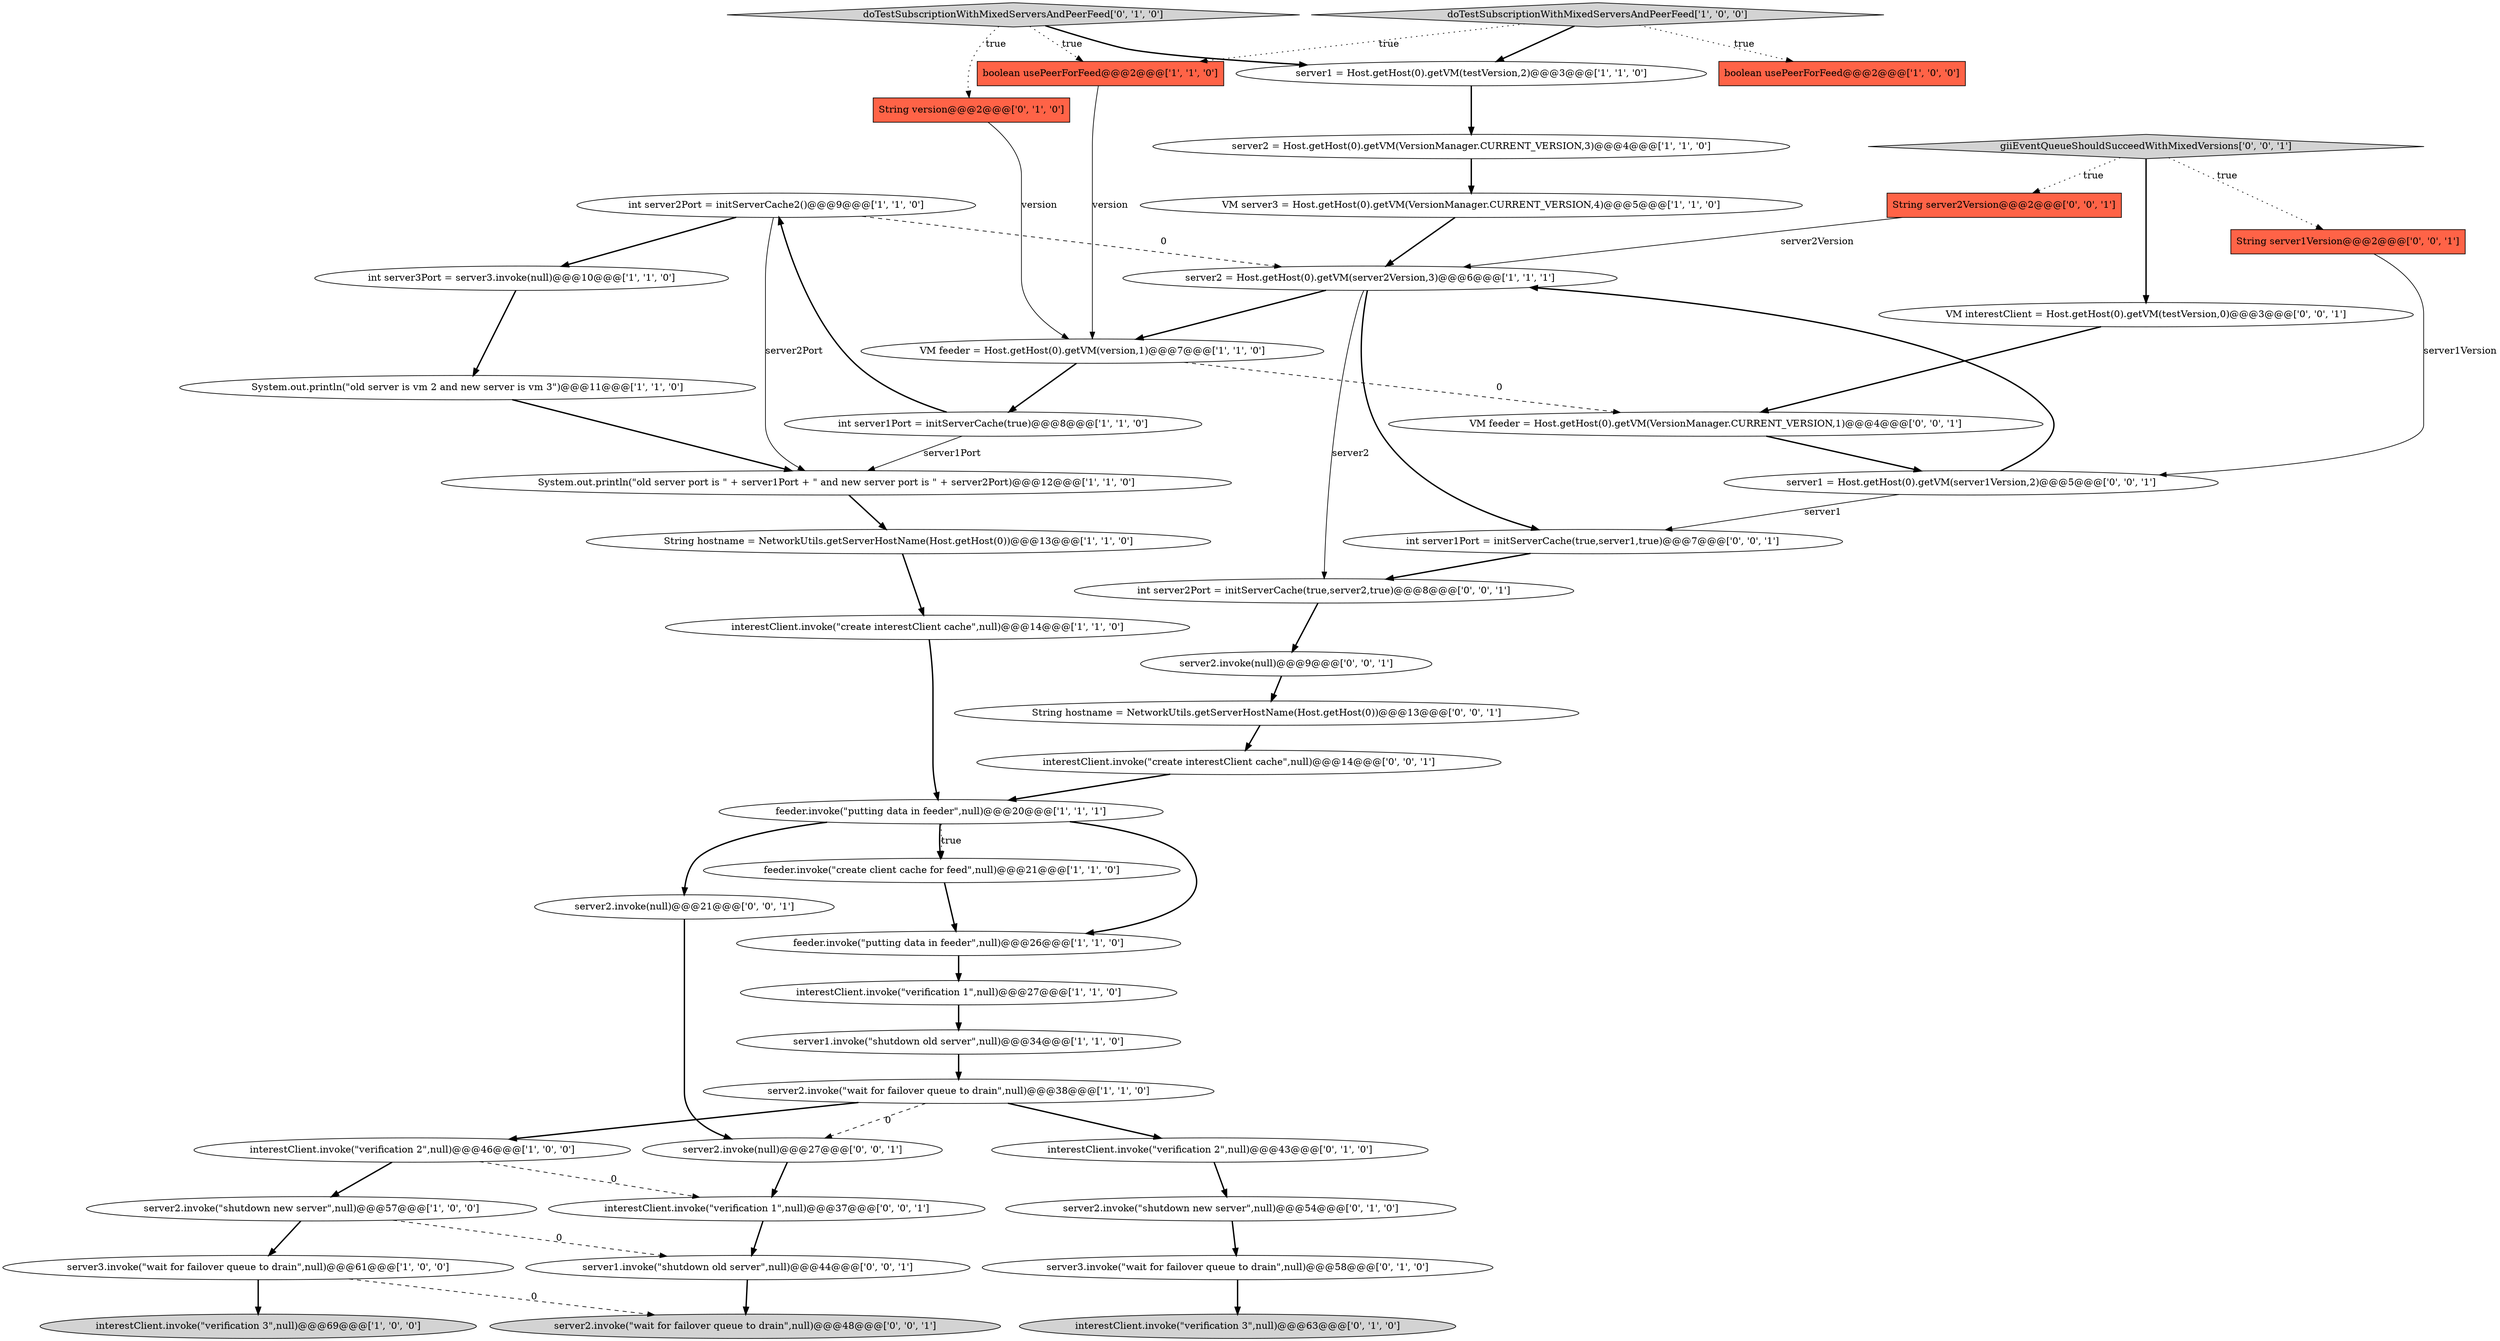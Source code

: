 digraph {
37 [style = filled, label = "int server1Port = initServerCache(true,server1,true)@@@7@@@['0', '0', '1']", fillcolor = white, shape = ellipse image = "AAA0AAABBB3BBB"];
12 [style = filled, label = "int server2Port = initServerCache2()@@@9@@@['1', '1', '0']", fillcolor = white, shape = ellipse image = "AAA0AAABBB1BBB"];
19 [style = filled, label = "interestClient.invoke(\"verification 1\",null)@@@27@@@['1', '1', '0']", fillcolor = white, shape = ellipse image = "AAA0AAABBB1BBB"];
26 [style = filled, label = "server3.invoke(\"wait for failover queue to drain\",null)@@@58@@@['0', '1', '0']", fillcolor = white, shape = ellipse image = "AAA0AAABBB2BBB"];
28 [style = filled, label = "server2.invoke(\"shutdown new server\",null)@@@54@@@['0', '1', '0']", fillcolor = white, shape = ellipse image = "AAA0AAABBB2BBB"];
45 [style = filled, label = "giiEventQueueShouldSucceedWithMixedVersions['0', '0', '1']", fillcolor = lightgray, shape = diamond image = "AAA0AAABBB3BBB"];
25 [style = filled, label = "interestClient.invoke(\"verification 2\",null)@@@43@@@['0', '1', '0']", fillcolor = white, shape = ellipse image = "AAA0AAABBB2BBB"];
14 [style = filled, label = "interestClient.invoke(\"create interestClient cache\",null)@@@14@@@['1', '1', '0']", fillcolor = white, shape = ellipse image = "AAA0AAABBB1BBB"];
2 [style = filled, label = "server2.invoke(\"wait for failover queue to drain\",null)@@@38@@@['1', '1', '0']", fillcolor = white, shape = ellipse image = "AAA0AAABBB1BBB"];
0 [style = filled, label = "System.out.println(\"old server is vm 2 and new server is vm 3\")@@@11@@@['1', '1', '0']", fillcolor = white, shape = ellipse image = "AAA0AAABBB1BBB"];
6 [style = filled, label = "feeder.invoke(\"putting data in feeder\",null)@@@26@@@['1', '1', '0']", fillcolor = white, shape = ellipse image = "AAA0AAABBB1BBB"];
22 [style = filled, label = "feeder.invoke(\"create client cache for feed\",null)@@@21@@@['1', '1', '0']", fillcolor = white, shape = ellipse image = "AAA0AAABBB1BBB"];
30 [style = filled, label = "doTestSubscriptionWithMixedServersAndPeerFeed['0', '1', '0']", fillcolor = lightgray, shape = diamond image = "AAA0AAABBB2BBB"];
11 [style = filled, label = "server1.invoke(\"shutdown old server\",null)@@@34@@@['1', '1', '0']", fillcolor = white, shape = ellipse image = "AAA0AAABBB1BBB"];
43 [style = filled, label = "String server1Version@@@2@@@['0', '0', '1']", fillcolor = tomato, shape = box image = "AAA0AAABBB3BBB"];
24 [style = filled, label = "server3.invoke(\"wait for failover queue to drain\",null)@@@61@@@['1', '0', '0']", fillcolor = white, shape = ellipse image = "AAA0AAABBB1BBB"];
44 [style = filled, label = "server2.invoke(null)@@@21@@@['0', '0', '1']", fillcolor = white, shape = ellipse image = "AAA0AAABBB3BBB"];
5 [style = filled, label = "int server1Port = initServerCache(true)@@@8@@@['1', '1', '0']", fillcolor = white, shape = ellipse image = "AAA0AAABBB1BBB"];
4 [style = filled, label = "VM feeder = Host.getHost(0).getVM(version,1)@@@7@@@['1', '1', '0']", fillcolor = white, shape = ellipse image = "AAA0AAABBB1BBB"];
3 [style = filled, label = "VM server3 = Host.getHost(0).getVM(VersionManager.CURRENT_VERSION,4)@@@5@@@['1', '1', '0']", fillcolor = white, shape = ellipse image = "AAA0AAABBB1BBB"];
27 [style = filled, label = "String version@@@2@@@['0', '1', '0']", fillcolor = tomato, shape = box image = "AAA0AAABBB2BBB"];
32 [style = filled, label = "int server2Port = initServerCache(true,server2,true)@@@8@@@['0', '0', '1']", fillcolor = white, shape = ellipse image = "AAA0AAABBB3BBB"];
16 [style = filled, label = "boolean usePeerForFeed@@@2@@@['1', '0', '0']", fillcolor = tomato, shape = box image = "AAA0AAABBB1BBB"];
34 [style = filled, label = "interestClient.invoke(\"create interestClient cache\",null)@@@14@@@['0', '0', '1']", fillcolor = white, shape = ellipse image = "AAA0AAABBB3BBB"];
10 [style = filled, label = "doTestSubscriptionWithMixedServersAndPeerFeed['1', '0', '0']", fillcolor = lightgray, shape = diamond image = "AAA0AAABBB1BBB"];
20 [style = filled, label = "server2 = Host.getHost(0).getVM(server2Version,3)@@@6@@@['1', '1', '1']", fillcolor = white, shape = ellipse image = "AAA0AAABBB1BBB"];
41 [style = filled, label = "interestClient.invoke(\"verification 1\",null)@@@37@@@['0', '0', '1']", fillcolor = white, shape = ellipse image = "AAA0AAABBB3BBB"];
38 [style = filled, label = "server2.invoke(null)@@@9@@@['0', '0', '1']", fillcolor = white, shape = ellipse image = "AAA0AAABBB3BBB"];
8 [style = filled, label = "server1 = Host.getHost(0).getVM(testVersion,2)@@@3@@@['1', '1', '0']", fillcolor = white, shape = ellipse image = "AAA0AAABBB1BBB"];
21 [style = filled, label = "int server3Port = server3.invoke(null)@@@10@@@['1', '1', '0']", fillcolor = white, shape = ellipse image = "AAA0AAABBB1BBB"];
36 [style = filled, label = "server2.invoke(\"wait for failover queue to drain\",null)@@@48@@@['0', '0', '1']", fillcolor = lightgray, shape = ellipse image = "AAA0AAABBB3BBB"];
35 [style = filled, label = "String hostname = NetworkUtils.getServerHostName(Host.getHost(0))@@@13@@@['0', '0', '1']", fillcolor = white, shape = ellipse image = "AAA0AAABBB3BBB"];
39 [style = filled, label = "server1 = Host.getHost(0).getVM(server1Version,2)@@@5@@@['0', '0', '1']", fillcolor = white, shape = ellipse image = "AAA0AAABBB3BBB"];
15 [style = filled, label = "feeder.invoke(\"putting data in feeder\",null)@@@20@@@['1', '1', '1']", fillcolor = white, shape = ellipse image = "AAA0AAABBB1BBB"];
23 [style = filled, label = "server2.invoke(\"shutdown new server\",null)@@@57@@@['1', '0', '0']", fillcolor = white, shape = ellipse image = "AAA0AAABBB1BBB"];
1 [style = filled, label = "interestClient.invoke(\"verification 2\",null)@@@46@@@['1', '0', '0']", fillcolor = white, shape = ellipse image = "AAA0AAABBB1BBB"];
40 [style = filled, label = "server1.invoke(\"shutdown old server\",null)@@@44@@@['0', '0', '1']", fillcolor = white, shape = ellipse image = "AAA0AAABBB3BBB"];
33 [style = filled, label = "String server2Version@@@2@@@['0', '0', '1']", fillcolor = tomato, shape = box image = "AAA0AAABBB3BBB"];
13 [style = filled, label = "System.out.println(\"old server port is \" + server1Port + \" and new server port is \" + server2Port)@@@12@@@['1', '1', '0']", fillcolor = white, shape = ellipse image = "AAA0AAABBB1BBB"];
31 [style = filled, label = "VM feeder = Host.getHost(0).getVM(VersionManager.CURRENT_VERSION,1)@@@4@@@['0', '0', '1']", fillcolor = white, shape = ellipse image = "AAA0AAABBB3BBB"];
17 [style = filled, label = "String hostname = NetworkUtils.getServerHostName(Host.getHost(0))@@@13@@@['1', '1', '0']", fillcolor = white, shape = ellipse image = "AAA0AAABBB1BBB"];
7 [style = filled, label = "server2 = Host.getHost(0).getVM(VersionManager.CURRENT_VERSION,3)@@@4@@@['1', '1', '0']", fillcolor = white, shape = ellipse image = "AAA0AAABBB1BBB"];
42 [style = filled, label = "server2.invoke(null)@@@27@@@['0', '0', '1']", fillcolor = white, shape = ellipse image = "AAA0AAABBB3BBB"];
9 [style = filled, label = "interestClient.invoke(\"verification 3\",null)@@@69@@@['1', '0', '0']", fillcolor = lightgray, shape = ellipse image = "AAA0AAABBB1BBB"];
46 [style = filled, label = "VM interestClient = Host.getHost(0).getVM(testVersion,0)@@@3@@@['0', '0', '1']", fillcolor = white, shape = ellipse image = "AAA0AAABBB3BBB"];
29 [style = filled, label = "interestClient.invoke(\"verification 3\",null)@@@63@@@['0', '1', '0']", fillcolor = lightgray, shape = ellipse image = "AAA0AAABBB2BBB"];
18 [style = filled, label = "boolean usePeerForFeed@@@2@@@['1', '1', '0']", fillcolor = tomato, shape = box image = "AAA0AAABBB1BBB"];
4->31 [style = dashed, label="0"];
20->37 [style = bold, label=""];
41->40 [style = bold, label=""];
32->38 [style = bold, label=""];
34->15 [style = bold, label=""];
45->33 [style = dotted, label="true"];
44->42 [style = bold, label=""];
23->24 [style = bold, label=""];
22->6 [style = bold, label=""];
39->20 [style = bold, label=""];
24->36 [style = dashed, label="0"];
40->36 [style = bold, label=""];
13->17 [style = bold, label=""];
30->27 [style = dotted, label="true"];
20->4 [style = bold, label=""];
4->5 [style = bold, label=""];
28->26 [style = bold, label=""];
46->31 [style = bold, label=""];
12->21 [style = bold, label=""];
10->8 [style = bold, label=""];
2->42 [style = dashed, label="0"];
20->32 [style = solid, label="server2"];
5->13 [style = solid, label="server1Port"];
17->14 [style = bold, label=""];
15->22 [style = bold, label=""];
12->13 [style = solid, label="server2Port"];
6->19 [style = bold, label=""];
0->13 [style = bold, label=""];
1->23 [style = bold, label=""];
2->25 [style = bold, label=""];
37->32 [style = bold, label=""];
15->6 [style = bold, label=""];
11->2 [style = bold, label=""];
3->20 [style = bold, label=""];
10->16 [style = dotted, label="true"];
27->4 [style = solid, label="version"];
7->3 [style = bold, label=""];
15->44 [style = bold, label=""];
42->41 [style = bold, label=""];
25->28 [style = bold, label=""];
45->46 [style = bold, label=""];
30->18 [style = dotted, label="true"];
10->18 [style = dotted, label="true"];
1->41 [style = dashed, label="0"];
19->11 [style = bold, label=""];
2->1 [style = bold, label=""];
45->43 [style = dotted, label="true"];
33->20 [style = solid, label="server2Version"];
38->35 [style = bold, label=""];
43->39 [style = solid, label="server1Version"];
23->40 [style = dashed, label="0"];
24->9 [style = bold, label=""];
8->7 [style = bold, label=""];
5->12 [style = bold, label=""];
15->22 [style = dotted, label="true"];
12->20 [style = dashed, label="0"];
39->37 [style = solid, label="server1"];
30->8 [style = bold, label=""];
31->39 [style = bold, label=""];
21->0 [style = bold, label=""];
35->34 [style = bold, label=""];
14->15 [style = bold, label=""];
26->29 [style = bold, label=""];
18->4 [style = solid, label="version"];
}
